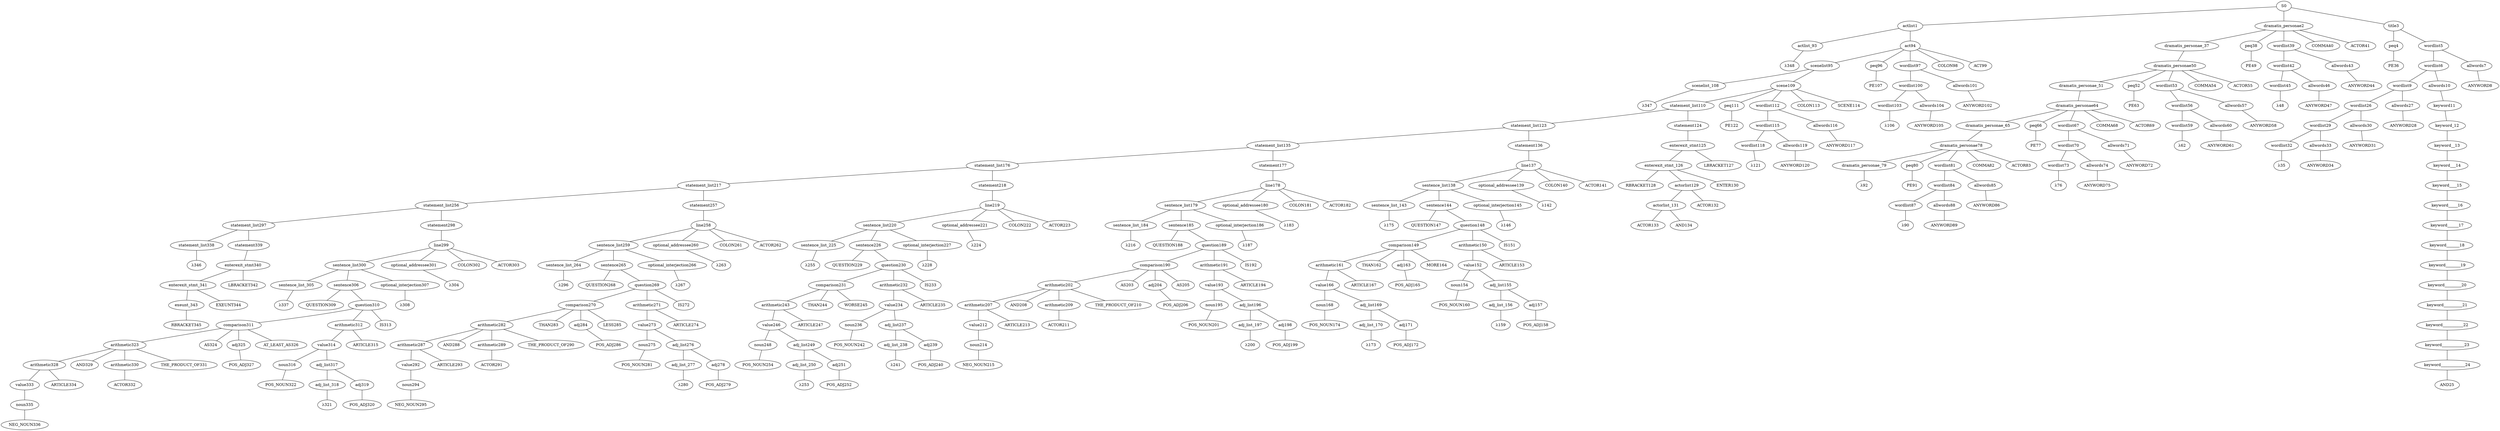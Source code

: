 strict graph {
	S0 -- actlist1
	S0 -- dramatis_personae2
	S0 -- title3

	title3 -- peq4
	title3 -- wordlist5

	wordlist5 -- wordlist6
	wordlist5 -- allwords7

	allwords7 -- ANYWORD8


	wordlist6 -- wordlist9
	wordlist6 -- allwords10

	allwords10 -- keyword11

	keyword11 -- keyword_12

	keyword_12 -- keyword__13

	keyword__13 -- keyword___14

	keyword___14 -- keyword____15

	keyword____15 -- keyword_____16

	keyword_____16 -- keyword______17

	keyword______17 -- keyword_______18

	keyword_______18 -- keyword________19

	keyword________19 -- keyword_________20

	keyword_________20 -- keyword__________21

	keyword__________21 -- keyword___________22

	keyword___________22 -- keyword____________23

	keyword____________23 -- keyword_____________24

	keyword_____________24 -- AND25


	wordlist9 -- wordlist26
	wordlist9 -- allwords27

	allwords27 -- ANYWORD28


	wordlist26 -- wordlist29
	wordlist26 -- allwords30

	allwords30 -- ANYWORD31


	wordlist29 -- wordlist32
	wordlist29 -- allwords33

	allwords33 -- ANYWORD34


	wordlist32 -- λ35

	peq4 -- PE36


	dramatis_personae2 -- dramatis_personae_37
	dramatis_personae2 -- peq38
	dramatis_personae2 -- wordlist39
	dramatis_personae2 -- COMMA40
	dramatis_personae2 -- ACTOR41



	wordlist39 -- wordlist42
	wordlist39 -- allwords43

	allwords43 -- ANYWORD44


	wordlist42 -- wordlist45
	wordlist42 -- allwords46

	allwords46 -- ANYWORD47


	wordlist45 -- λ48

	peq38 -- PE49


	dramatis_personae_37 -- dramatis_personae50

	dramatis_personae50 -- dramatis_personae_51
	dramatis_personae50 -- peq52
	dramatis_personae50 -- wordlist53
	dramatis_personae50 -- COMMA54
	dramatis_personae50 -- ACTOR55



	wordlist53 -- wordlist56
	wordlist53 -- allwords57

	allwords57 -- ANYWORD58


	wordlist56 -- wordlist59
	wordlist56 -- allwords60

	allwords60 -- ANYWORD61


	wordlist59 -- λ62

	peq52 -- PE63


	dramatis_personae_51 -- dramatis_personae64

	dramatis_personae64 -- dramatis_personae_65
	dramatis_personae64 -- peq66
	dramatis_personae64 -- wordlist67
	dramatis_personae64 -- COMMA68
	dramatis_personae64 -- ACTOR69



	wordlist67 -- wordlist70
	wordlist67 -- allwords71

	allwords71 -- ANYWORD72


	wordlist70 -- wordlist73
	wordlist70 -- allwords74

	allwords74 -- ANYWORD75


	wordlist73 -- λ76

	peq66 -- PE77


	dramatis_personae_65 -- dramatis_personae78

	dramatis_personae78 -- dramatis_personae_79
	dramatis_personae78 -- peq80
	dramatis_personae78 -- wordlist81
	dramatis_personae78 -- COMMA82
	dramatis_personae78 -- ACTOR83



	wordlist81 -- wordlist84
	wordlist81 -- allwords85

	allwords85 -- ANYWORD86


	wordlist84 -- wordlist87
	wordlist84 -- allwords88

	allwords88 -- ANYWORD89


	wordlist87 -- λ90

	peq80 -- PE91


	dramatis_personae_79 -- λ92

	actlist1 -- actlist_93
	actlist1 -- act94

	act94 -- scenelist95
	act94 -- peq96
	act94 -- wordlist97
	act94 -- COLON98
	act94 -- ACT99



	wordlist97 -- wordlist100
	wordlist97 -- allwords101

	allwords101 -- ANYWORD102


	wordlist100 -- wordlist103
	wordlist100 -- allwords104

	allwords104 -- ANYWORD105


	wordlist103 -- λ106

	peq96 -- PE107


	scenelist95 -- scenelist_108
	scenelist95 -- scene109

	scene109 -- statement_list110
	scene109 -- peq111
	scene109 -- wordlist112
	scene109 -- COLON113
	scene109 -- SCENE114



	wordlist112 -- wordlist115
	wordlist112 -- allwords116

	allwords116 -- ANYWORD117


	wordlist115 -- wordlist118
	wordlist115 -- allwords119

	allwords119 -- ANYWORD120


	wordlist118 -- λ121

	peq111 -- PE122


	statement_list110 -- statement_list123
	statement_list110 -- statement124

	statement124 -- enterexit_stmt125

	enterexit_stmt125 -- enterexit_stmt_126
	enterexit_stmt125 -- LBRACKET127


	enterexit_stmt_126 -- RBRACKET128
	enterexit_stmt_126 -- actorlist129
	enterexit_stmt_126 -- ENTER130


	actorlist129 -- actorlist_131
	actorlist129 -- ACTOR132


	actorlist_131 -- ACTOR133
	actorlist_131 -- AND134




	statement_list123 -- statement_list135
	statement_list123 -- statement136

	statement136 -- line137

	line137 -- sentence_list138
	line137 -- optional_addressee139
	line137 -- COLON140
	line137 -- ACTOR141



	optional_addressee139 -- λ142

	sentence_list138 -- sentence_list_143
	sentence_list138 -- sentence144
	sentence_list138 -- optional_interjection145

	optional_interjection145 -- λ146

	sentence144 -- QUESTION147
	sentence144 -- question148

	question148 -- comparison149
	question148 -- arithmetic150
	question148 -- IS151


	arithmetic150 -- value152
	arithmetic150 -- ARTICLE153


	value152 -- noun154
	value152 -- adj_list155

	adj_list155 -- adj_list_156
	adj_list155 -- adj157

	adj157 -- POS_ADJ158


	adj_list_156 -- λ159

	noun154 -- POS_NOUN160


	comparison149 -- arithmetic161
	comparison149 -- THAN162
	comparison149 -- adj163
	comparison149 -- MORE164


	adj163 -- POS_ADJ165



	arithmetic161 -- value166
	arithmetic161 -- ARTICLE167


	value166 -- noun168
	value166 -- adj_list169

	adj_list169 -- adj_list_170
	adj_list169 -- adj171

	adj171 -- POS_ADJ172


	adj_list_170 -- λ173

	noun168 -- POS_NOUN174



	sentence_list_143 -- λ175

	statement_list135 -- statement_list176
	statement_list135 -- statement177

	statement177 -- line178

	line178 -- sentence_list179
	line178 -- optional_addressee180
	line178 -- COLON181
	line178 -- ACTOR182



	optional_addressee180 -- λ183

	sentence_list179 -- sentence_list_184
	sentence_list179 -- sentence185
	sentence_list179 -- optional_interjection186

	optional_interjection186 -- λ187

	sentence185 -- QUESTION188
	sentence185 -- question189

	question189 -- comparison190
	question189 -- arithmetic191
	question189 -- IS192


	arithmetic191 -- value193
	arithmetic191 -- ARTICLE194


	value193 -- noun195
	value193 -- adj_list196

	adj_list196 -- adj_list_197
	adj_list196 -- adj198

	adj198 -- POS_ADJ199


	adj_list_197 -- λ200

	noun195 -- POS_NOUN201


	comparison190 -- arithmetic202
	comparison190 -- AS203
	comparison190 -- adj204
	comparison190 -- AS205


	adj204 -- POS_ADJ206



	arithmetic202 -- arithmetic207
	arithmetic202 -- AND208
	arithmetic202 -- arithmetic209
	arithmetic202 -- THE_PRODUCT_OF210


	arithmetic209 -- ACTOR211



	arithmetic207 -- value212
	arithmetic207 -- ARTICLE213


	value212 -- noun214

	noun214 -- NEG_NOUN215



	sentence_list_184 -- λ216

	statement_list176 -- statement_list217
	statement_list176 -- statement218

	statement218 -- line219

	line219 -- sentence_list220
	line219 -- optional_addressee221
	line219 -- COLON222
	line219 -- ACTOR223



	optional_addressee221 -- λ224

	sentence_list220 -- sentence_list_225
	sentence_list220 -- sentence226
	sentence_list220 -- optional_interjection227

	optional_interjection227 -- λ228

	sentence226 -- QUESTION229
	sentence226 -- question230

	question230 -- comparison231
	question230 -- arithmetic232
	question230 -- IS233


	arithmetic232 -- value234
	arithmetic232 -- ARTICLE235


	value234 -- noun236
	value234 -- adj_list237

	adj_list237 -- adj_list_238
	adj_list237 -- adj239

	adj239 -- POS_ADJ240


	adj_list_238 -- λ241

	noun236 -- POS_NOUN242


	comparison231 -- arithmetic243
	comparison231 -- THAN244
	comparison231 -- WORSE245



	arithmetic243 -- value246
	arithmetic243 -- ARTICLE247


	value246 -- noun248
	value246 -- adj_list249

	adj_list249 -- adj_list_250
	adj_list249 -- adj251

	adj251 -- POS_ADJ252


	adj_list_250 -- λ253

	noun248 -- POS_NOUN254



	sentence_list_225 -- λ255

	statement_list217 -- statement_list256
	statement_list217 -- statement257

	statement257 -- line258

	line258 -- sentence_list259
	line258 -- optional_addressee260
	line258 -- COLON261
	line258 -- ACTOR262



	optional_addressee260 -- λ263

	sentence_list259 -- sentence_list_264
	sentence_list259 -- sentence265
	sentence_list259 -- optional_interjection266

	optional_interjection266 -- λ267

	sentence265 -- QUESTION268
	sentence265 -- question269

	question269 -- comparison270
	question269 -- arithmetic271
	question269 -- IS272


	arithmetic271 -- value273
	arithmetic271 -- ARTICLE274


	value273 -- noun275
	value273 -- adj_list276

	adj_list276 -- adj_list_277
	adj_list276 -- adj278

	adj278 -- POS_ADJ279


	adj_list_277 -- λ280

	noun275 -- POS_NOUN281


	comparison270 -- arithmetic282
	comparison270 -- THAN283
	comparison270 -- adj284
	comparison270 -- LESS285


	adj284 -- POS_ADJ286



	arithmetic282 -- arithmetic287
	arithmetic282 -- AND288
	arithmetic282 -- arithmetic289
	arithmetic282 -- THE_PRODUCT_OF290


	arithmetic289 -- ACTOR291



	arithmetic287 -- value292
	arithmetic287 -- ARTICLE293


	value292 -- noun294

	noun294 -- NEG_NOUN295



	sentence_list_264 -- λ296

	statement_list256 -- statement_list297
	statement_list256 -- statement298

	statement298 -- line299

	line299 -- sentence_list300
	line299 -- optional_addressee301
	line299 -- COLON302
	line299 -- ACTOR303



	optional_addressee301 -- λ304

	sentence_list300 -- sentence_list_305
	sentence_list300 -- sentence306
	sentence_list300 -- optional_interjection307

	optional_interjection307 -- λ308

	sentence306 -- QUESTION309
	sentence306 -- question310

	question310 -- comparison311
	question310 -- arithmetic312
	question310 -- IS313


	arithmetic312 -- value314
	arithmetic312 -- ARTICLE315


	value314 -- noun316
	value314 -- adj_list317

	adj_list317 -- adj_list_318
	adj_list317 -- adj319

	adj319 -- POS_ADJ320


	adj_list_318 -- λ321

	noun316 -- POS_NOUN322


	comparison311 -- arithmetic323
	comparison311 -- AS324
	comparison311 -- adj325
	comparison311 -- AT_LEAST_AS326


	adj325 -- POS_ADJ327



	arithmetic323 -- arithmetic328
	arithmetic323 -- AND329
	arithmetic323 -- arithmetic330
	arithmetic323 -- THE_PRODUCT_OF331


	arithmetic330 -- ACTOR332



	arithmetic328 -- value333
	arithmetic328 -- ARTICLE334


	value333 -- noun335

	noun335 -- NEG_NOUN336



	sentence_list_305 -- λ337

	statement_list297 -- statement_list338
	statement_list297 -- statement339

	statement339 -- enterexit_stmt340

	enterexit_stmt340 -- enterexit_stmt_341
	enterexit_stmt340 -- LBRACKET342


	enterexit_stmt_341 -- exeunt_343
	enterexit_stmt_341 -- EXEUNT344


	exeunt_343 -- RBRACKET345


	statement_list338 -- λ346

	scenelist_108 -- λ347

	actlist_93 -- λ348


}